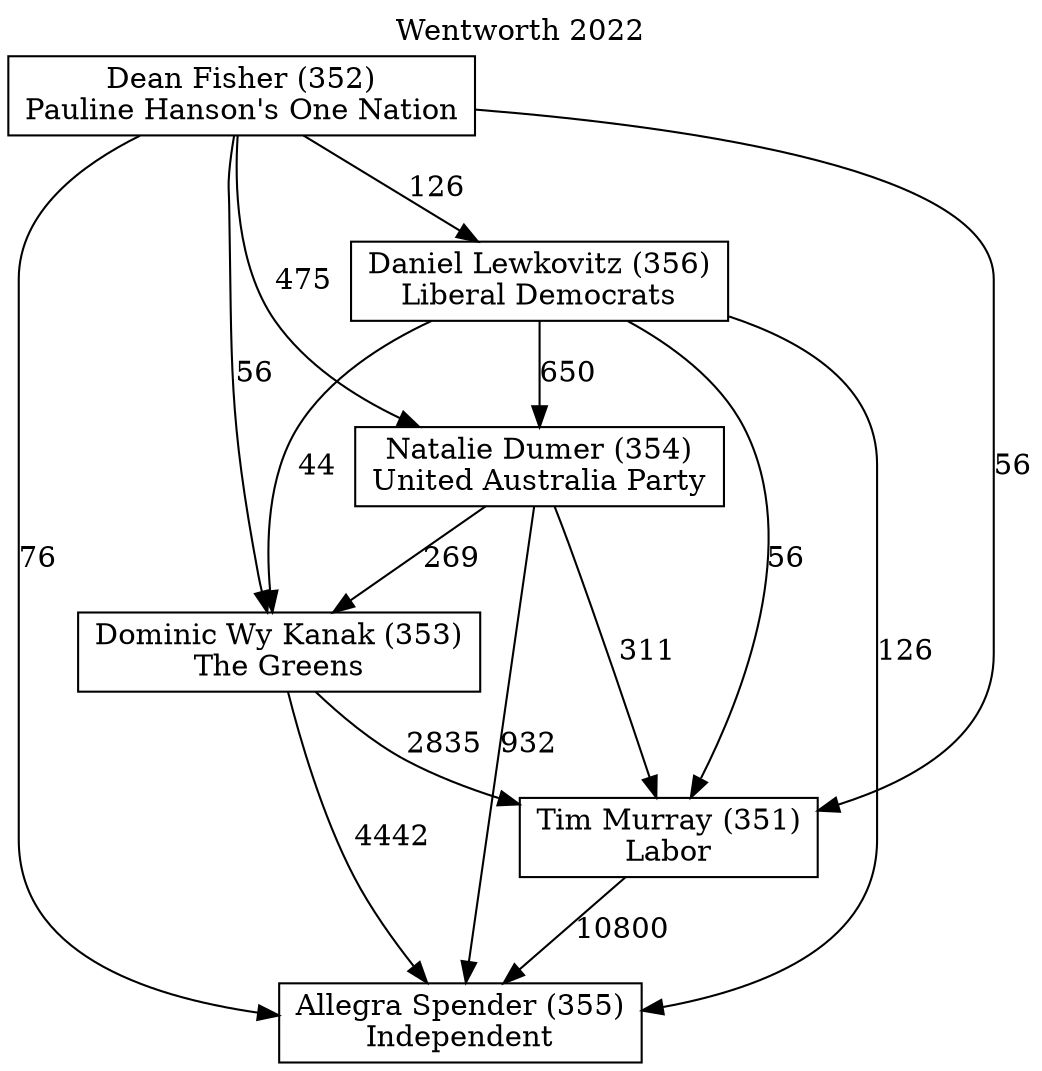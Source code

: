 // House preference flow
digraph "Allegra Spender (355)_Wentworth_2022" {
	graph [label="Wentworth 2022" labelloc=t mclimit=10]
	node [shape=box]
	"Allegra Spender (355)" [label="Allegra Spender (355)
Independent"]
	"Tim Murray (351)" [label="Tim Murray (351)
Labor"]
	"Dominic Wy Kanak (353)" [label="Dominic Wy Kanak (353)
The Greens"]
	"Natalie Dumer (354)" [label="Natalie Dumer (354)
United Australia Party"]
	"Daniel Lewkovitz (356)" [label="Daniel Lewkovitz (356)
Liberal Democrats"]
	"Dean Fisher (352)" [label="Dean Fisher (352)
Pauline Hanson's One Nation"]
	"Tim Murray (351)" -> "Allegra Spender (355)" [label=10800]
	"Dominic Wy Kanak (353)" -> "Tim Murray (351)" [label=2835]
	"Natalie Dumer (354)" -> "Dominic Wy Kanak (353)" [label=269]
	"Daniel Lewkovitz (356)" -> "Natalie Dumer (354)" [label=650]
	"Dean Fisher (352)" -> "Daniel Lewkovitz (356)" [label=126]
	"Dominic Wy Kanak (353)" -> "Allegra Spender (355)" [label=4442]
	"Natalie Dumer (354)" -> "Allegra Spender (355)" [label=932]
	"Daniel Lewkovitz (356)" -> "Allegra Spender (355)" [label=126]
	"Dean Fisher (352)" -> "Allegra Spender (355)" [label=76]
	"Dean Fisher (352)" -> "Natalie Dumer (354)" [label=475]
	"Daniel Lewkovitz (356)" -> "Dominic Wy Kanak (353)" [label=44]
	"Dean Fisher (352)" -> "Dominic Wy Kanak (353)" [label=56]
	"Natalie Dumer (354)" -> "Tim Murray (351)" [label=311]
	"Daniel Lewkovitz (356)" -> "Tim Murray (351)" [label=56]
	"Dean Fisher (352)" -> "Tim Murray (351)" [label=56]
}
